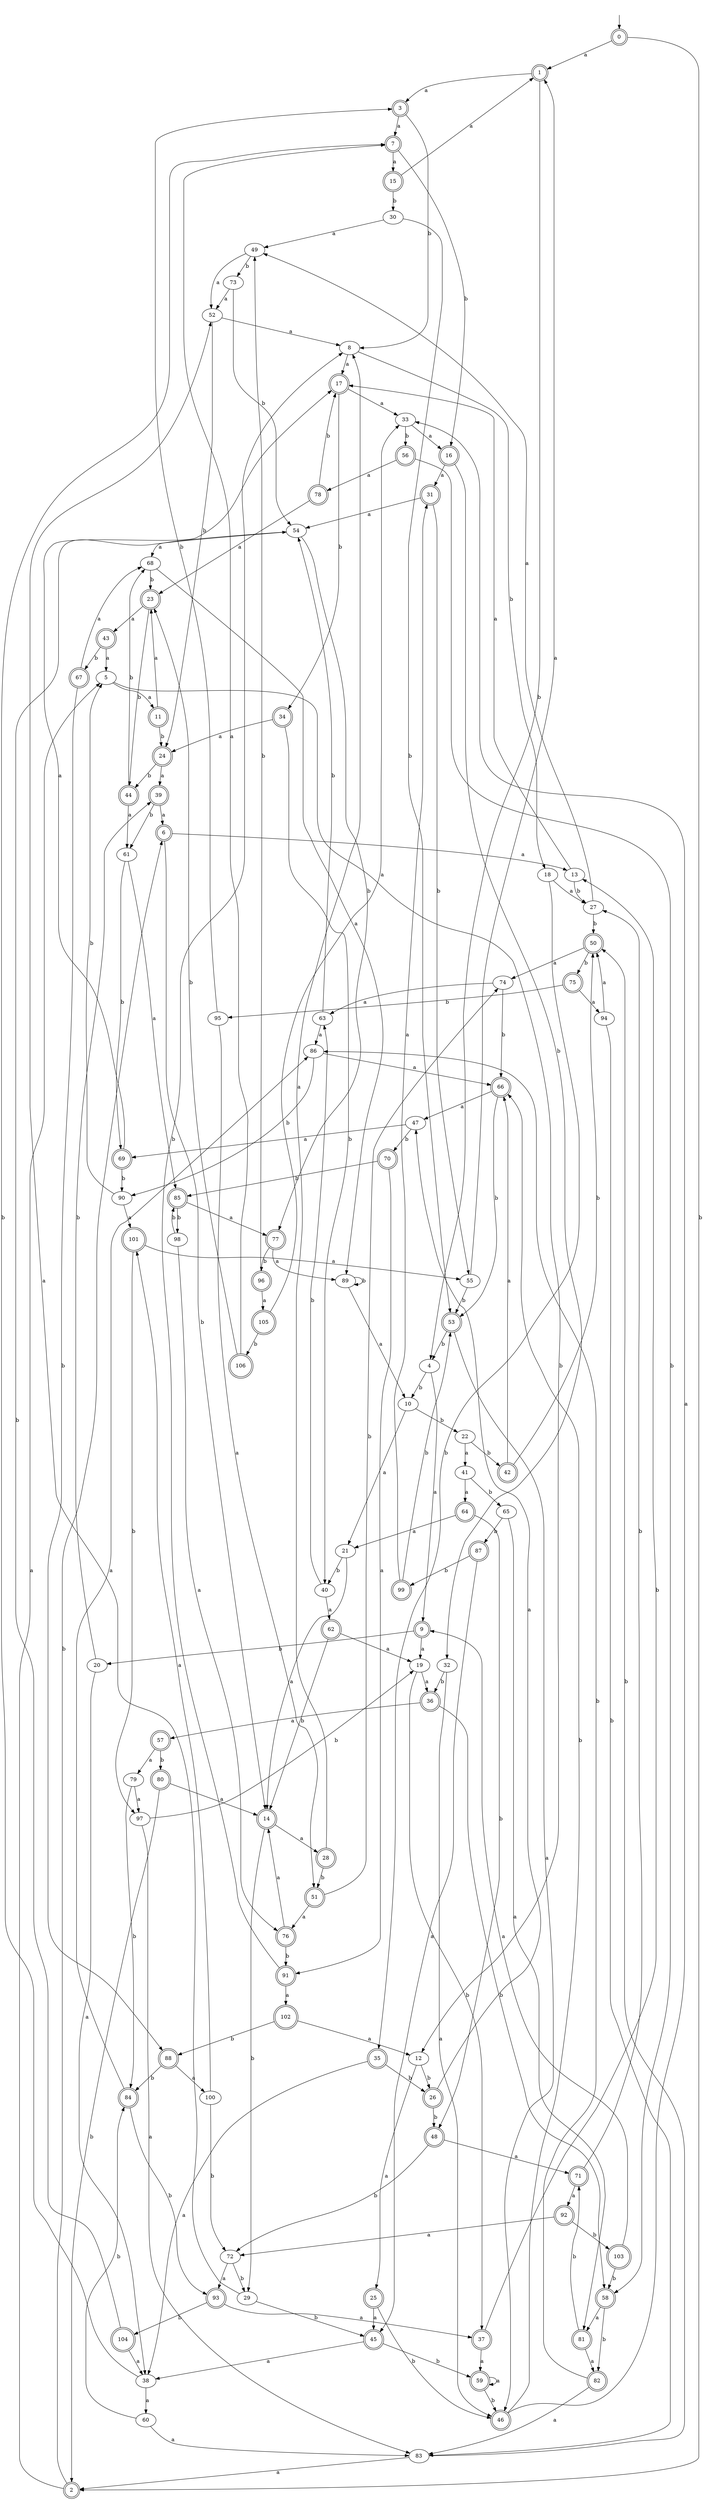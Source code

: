 digraph RandomDFA {
  __start0 [label="", shape=none];
  __start0 -> 0 [label=""];
  0 [shape=circle] [shape=doublecircle]
  0 -> 1 [label="a"]
  0 -> 2 [label="b"]
  1 [shape=doublecircle]
  1 -> 3 [label="a"]
  1 -> 4 [label="b"]
  2 [shape=doublecircle]
  2 -> 5 [label="a"]
  2 -> 6 [label="b"]
  3 [shape=doublecircle]
  3 -> 7 [label="a"]
  3 -> 8 [label="b"]
  4
  4 -> 9 [label="a"]
  4 -> 10 [label="b"]
  5
  5 -> 11 [label="a"]
  5 -> 12 [label="b"]
  6 [shape=doublecircle]
  6 -> 13 [label="a"]
  6 -> 14 [label="b"]
  7 [shape=doublecircle]
  7 -> 15 [label="a"]
  7 -> 16 [label="b"]
  8
  8 -> 17 [label="a"]
  8 -> 18 [label="b"]
  9 [shape=doublecircle]
  9 -> 19 [label="a"]
  9 -> 20 [label="b"]
  10
  10 -> 21 [label="a"]
  10 -> 22 [label="b"]
  11 [shape=doublecircle]
  11 -> 23 [label="a"]
  11 -> 24 [label="b"]
  12
  12 -> 25 [label="a"]
  12 -> 26 [label="b"]
  13
  13 -> 17 [label="a"]
  13 -> 27 [label="b"]
  14 [shape=doublecircle]
  14 -> 28 [label="a"]
  14 -> 29 [label="b"]
  15 [shape=doublecircle]
  15 -> 1 [label="a"]
  15 -> 30 [label="b"]
  16 [shape=doublecircle]
  16 -> 31 [label="a"]
  16 -> 32 [label="b"]
  17 [shape=doublecircle]
  17 -> 33 [label="a"]
  17 -> 34 [label="b"]
  18
  18 -> 27 [label="a"]
  18 -> 35 [label="b"]
  19
  19 -> 36 [label="a"]
  19 -> 37 [label="b"]
  20
  20 -> 38 [label="a"]
  20 -> 39 [label="b"]
  21
  21 -> 14 [label="a"]
  21 -> 40 [label="b"]
  22
  22 -> 41 [label="a"]
  22 -> 42 [label="b"]
  23 [shape=doublecircle]
  23 -> 43 [label="a"]
  23 -> 44 [label="b"]
  24 [shape=doublecircle]
  24 -> 39 [label="a"]
  24 -> 44 [label="b"]
  25 [shape=doublecircle]
  25 -> 45 [label="a"]
  25 -> 46 [label="b"]
  26 [shape=doublecircle]
  26 -> 47 [label="a"]
  26 -> 48 [label="b"]
  27
  27 -> 49 [label="a"]
  27 -> 50 [label="b"]
  28 [shape=doublecircle]
  28 -> 8 [label="a"]
  28 -> 51 [label="b"]
  29
  29 -> 52 [label="a"]
  29 -> 45 [label="b"]
  30
  30 -> 49 [label="a"]
  30 -> 53 [label="b"]
  31 [shape=doublecircle]
  31 -> 54 [label="a"]
  31 -> 55 [label="b"]
  32
  32 -> 46 [label="a"]
  32 -> 36 [label="b"]
  33
  33 -> 16 [label="a"]
  33 -> 56 [label="b"]
  34 [shape=doublecircle]
  34 -> 24 [label="a"]
  34 -> 40 [label="b"]
  35 [shape=doublecircle]
  35 -> 38 [label="a"]
  35 -> 26 [label="b"]
  36 [shape=doublecircle]
  36 -> 57 [label="a"]
  36 -> 58 [label="b"]
  37 [shape=doublecircle]
  37 -> 59 [label="a"]
  37 -> 13 [label="b"]
  38
  38 -> 60 [label="a"]
  38 -> 7 [label="b"]
  39 [shape=doublecircle]
  39 -> 6 [label="a"]
  39 -> 61 [label="b"]
  40
  40 -> 62 [label="a"]
  40 -> 63 [label="b"]
  41
  41 -> 64 [label="a"]
  41 -> 65 [label="b"]
  42 [shape=doublecircle]
  42 -> 66 [label="a"]
  42 -> 50 [label="b"]
  43 [shape=doublecircle]
  43 -> 5 [label="a"]
  43 -> 67 [label="b"]
  44 [shape=doublecircle]
  44 -> 61 [label="a"]
  44 -> 68 [label="b"]
  45 [shape=doublecircle]
  45 -> 38 [label="a"]
  45 -> 59 [label="b"]
  46 [shape=doublecircle]
  46 -> 33 [label="a"]
  46 -> 66 [label="b"]
  47
  47 -> 69 [label="a"]
  47 -> 70 [label="b"]
  48 [shape=doublecircle]
  48 -> 71 [label="a"]
  48 -> 72 [label="b"]
  49
  49 -> 52 [label="a"]
  49 -> 73 [label="b"]
  50 [shape=doublecircle]
  50 -> 74 [label="a"]
  50 -> 75 [label="b"]
  51 [shape=doublecircle]
  51 -> 76 [label="a"]
  51 -> 74 [label="b"]
  52
  52 -> 8 [label="a"]
  52 -> 24 [label="b"]
  53 [shape=doublecircle]
  53 -> 46 [label="a"]
  53 -> 4 [label="b"]
  54
  54 -> 68 [label="a"]
  54 -> 77 [label="b"]
  55
  55 -> 1 [label="a"]
  55 -> 53 [label="b"]
  56 [shape=doublecircle]
  56 -> 78 [label="a"]
  56 -> 58 [label="b"]
  57 [shape=doublecircle]
  57 -> 79 [label="a"]
  57 -> 80 [label="b"]
  58 [shape=doublecircle]
  58 -> 81 [label="a"]
  58 -> 82 [label="b"]
  59 [shape=doublecircle]
  59 -> 59 [label="a"]
  59 -> 46 [label="b"]
  60
  60 -> 83 [label="a"]
  60 -> 84 [label="b"]
  61
  61 -> 85 [label="a"]
  61 -> 69 [label="b"]
  62 [shape=doublecircle]
  62 -> 19 [label="a"]
  62 -> 14 [label="b"]
  63
  63 -> 86 [label="a"]
  63 -> 54 [label="b"]
  64 [shape=doublecircle]
  64 -> 21 [label="a"]
  64 -> 48 [label="b"]
  65
  65 -> 81 [label="a"]
  65 -> 87 [label="b"]
  66 [shape=doublecircle]
  66 -> 47 [label="a"]
  66 -> 53 [label="b"]
  67 [shape=doublecircle]
  67 -> 68 [label="a"]
  67 -> 88 [label="b"]
  68
  68 -> 89 [label="a"]
  68 -> 23 [label="b"]
  69 [shape=doublecircle]
  69 -> 17 [label="a"]
  69 -> 90 [label="b"]
  70 [shape=doublecircle]
  70 -> 91 [label="a"]
  70 -> 85 [label="b"]
  71 [shape=doublecircle]
  71 -> 92 [label="a"]
  71 -> 27 [label="b"]
  72
  72 -> 93 [label="a"]
  72 -> 29 [label="b"]
  73
  73 -> 52 [label="a"]
  73 -> 54 [label="b"]
  74
  74 -> 63 [label="a"]
  74 -> 66 [label="b"]
  75 [shape=doublecircle]
  75 -> 94 [label="a"]
  75 -> 95 [label="b"]
  76 [shape=doublecircle]
  76 -> 14 [label="a"]
  76 -> 91 [label="b"]
  77 [shape=doublecircle]
  77 -> 89 [label="a"]
  77 -> 96 [label="b"]
  78 [shape=doublecircle]
  78 -> 23 [label="a"]
  78 -> 17 [label="b"]
  79
  79 -> 97 [label="a"]
  79 -> 84 [label="b"]
  80 [shape=doublecircle]
  80 -> 14 [label="a"]
  80 -> 2 [label="b"]
  81 [shape=doublecircle]
  81 -> 82 [label="a"]
  81 -> 71 [label="b"]
  82 [shape=doublecircle]
  82 -> 83 [label="a"]
  82 -> 86 [label="b"]
  83
  83 -> 2 [label="a"]
  83 -> 50 [label="b"]
  84 [shape=doublecircle]
  84 -> 86 [label="a"]
  84 -> 93 [label="b"]
  85 [shape=doublecircle]
  85 -> 77 [label="a"]
  85 -> 98 [label="b"]
  86
  86 -> 66 [label="a"]
  86 -> 90 [label="b"]
  87 [shape=doublecircle]
  87 -> 45 [label="a"]
  87 -> 99 [label="b"]
  88 [shape=doublecircle]
  88 -> 100 [label="a"]
  88 -> 84 [label="b"]
  89
  89 -> 10 [label="a"]
  89 -> 89 [label="b"]
  90
  90 -> 101 [label="a"]
  90 -> 5 [label="b"]
  91 [shape=doublecircle]
  91 -> 102 [label="a"]
  91 -> 8 [label="b"]
  92 [shape=doublecircle]
  92 -> 72 [label="a"]
  92 -> 103 [label="b"]
  93 [shape=doublecircle]
  93 -> 37 [label="a"]
  93 -> 104 [label="b"]
  94
  94 -> 50 [label="a"]
  94 -> 83 [label="b"]
  95
  95 -> 51 [label="a"]
  95 -> 3 [label="b"]
  96 [shape=doublecircle]
  96 -> 105 [label="a"]
  96 -> 49 [label="b"]
  97
  97 -> 83 [label="a"]
  97 -> 19 [label="b"]
  98
  98 -> 76 [label="a"]
  98 -> 85 [label="b"]
  99 [shape=doublecircle]
  99 -> 31 [label="a"]
  99 -> 53 [label="b"]
  100
  100 -> 101 [label="a"]
  100 -> 72 [label="b"]
  101 [shape=doublecircle]
  101 -> 55 [label="a"]
  101 -> 97 [label="b"]
  102 [shape=doublecircle]
  102 -> 12 [label="a"]
  102 -> 88 [label="b"]
  103 [shape=doublecircle]
  103 -> 9 [label="a"]
  103 -> 58 [label="b"]
  104 [shape=doublecircle]
  104 -> 38 [label="a"]
  104 -> 54 [label="b"]
  105 [shape=doublecircle]
  105 -> 33 [label="a"]
  105 -> 106 [label="b"]
  106 [shape=doublecircle]
  106 -> 7 [label="a"]
  106 -> 23 [label="b"]
}
